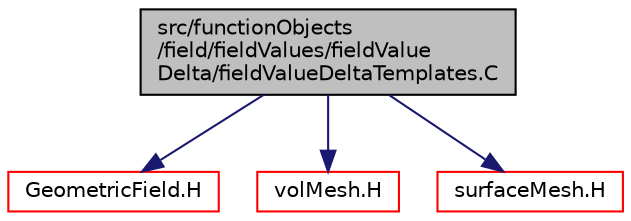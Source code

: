 digraph "src/functionObjects/field/fieldValues/fieldValueDelta/fieldValueDeltaTemplates.C"
{
  bgcolor="transparent";
  edge [fontname="Helvetica",fontsize="10",labelfontname="Helvetica",labelfontsize="10"];
  node [fontname="Helvetica",fontsize="10",shape=record];
  Node0 [label="src/functionObjects\l/field/fieldValues/fieldValue\lDelta/fieldValueDeltaTemplates.C",height=0.2,width=0.4,color="black", fillcolor="grey75", style="filled", fontcolor="black"];
  Node0 -> Node1 [color="midnightblue",fontsize="10",style="solid",fontname="Helvetica"];
  Node1 [label="GeometricField.H",height=0.2,width=0.4,color="red",URL="$a10523.html"];
  Node0 -> Node170 [color="midnightblue",fontsize="10",style="solid",fontname="Helvetica"];
  Node170 [label="volMesh.H",height=0.2,width=0.4,color="red",URL="$a04541.html"];
  Node0 -> Node304 [color="midnightblue",fontsize="10",style="solid",fontname="Helvetica"];
  Node304 [label="surfaceMesh.H",height=0.2,width=0.4,color="red",URL="$a04538.html"];
}
